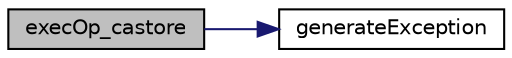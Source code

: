 digraph "execOp_castore"
{
 // LATEX_PDF_SIZE
  edge [fontname="Helvetica",fontsize="10",labelfontname="Helvetica",labelfontsize="10"];
  node [fontname="Helvetica",fontsize="10",shape=record];
  rankdir="LR";
  Node1 [label="execOp_castore",height=0.2,width=0.4,color="black", fillcolor="grey75", style="filled", fontcolor="black",tooltip=" "];
  Node1 -> Node2 [color="midnightblue",fontsize="10",style="solid",fontname="Helvetica"];
  Node2 [label="generateException",height=0.2,width=0.4,color="black", fillcolor="white", style="filled",URL="$_exceptions_8cpp.html#ac7eaf461a9954545888176d303160dc1",tooltip=" "];
}

